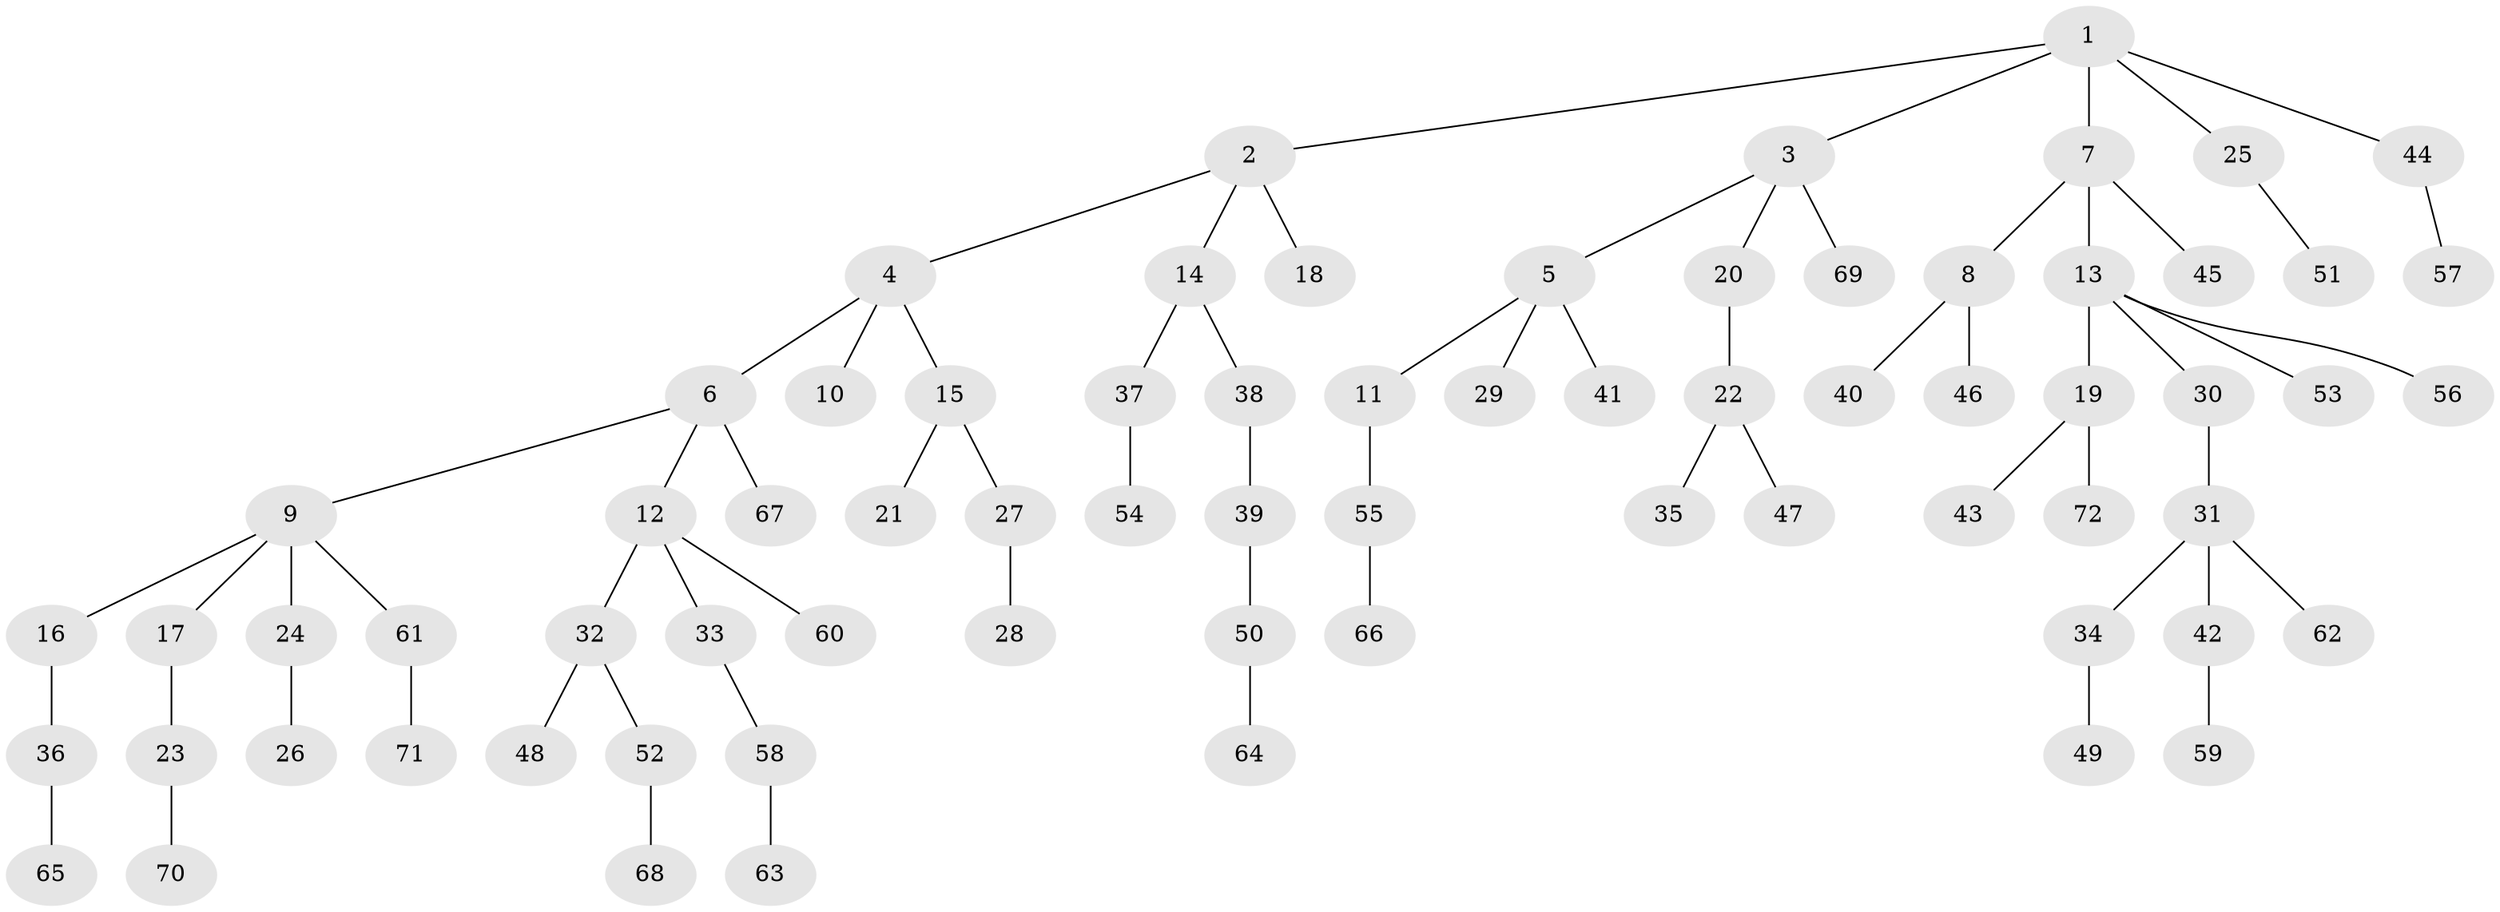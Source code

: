 // Generated by graph-tools (version 1.1) at 2025/11/02/27/25 16:11:28]
// undirected, 72 vertices, 71 edges
graph export_dot {
graph [start="1"]
  node [color=gray90,style=filled];
  1;
  2;
  3;
  4;
  5;
  6;
  7;
  8;
  9;
  10;
  11;
  12;
  13;
  14;
  15;
  16;
  17;
  18;
  19;
  20;
  21;
  22;
  23;
  24;
  25;
  26;
  27;
  28;
  29;
  30;
  31;
  32;
  33;
  34;
  35;
  36;
  37;
  38;
  39;
  40;
  41;
  42;
  43;
  44;
  45;
  46;
  47;
  48;
  49;
  50;
  51;
  52;
  53;
  54;
  55;
  56;
  57;
  58;
  59;
  60;
  61;
  62;
  63;
  64;
  65;
  66;
  67;
  68;
  69;
  70;
  71;
  72;
  1 -- 2;
  1 -- 3;
  1 -- 7;
  1 -- 25;
  1 -- 44;
  2 -- 4;
  2 -- 14;
  2 -- 18;
  3 -- 5;
  3 -- 20;
  3 -- 69;
  4 -- 6;
  4 -- 10;
  4 -- 15;
  5 -- 11;
  5 -- 29;
  5 -- 41;
  6 -- 9;
  6 -- 12;
  6 -- 67;
  7 -- 8;
  7 -- 13;
  7 -- 45;
  8 -- 40;
  8 -- 46;
  9 -- 16;
  9 -- 17;
  9 -- 24;
  9 -- 61;
  11 -- 55;
  12 -- 32;
  12 -- 33;
  12 -- 60;
  13 -- 19;
  13 -- 30;
  13 -- 53;
  13 -- 56;
  14 -- 37;
  14 -- 38;
  15 -- 21;
  15 -- 27;
  16 -- 36;
  17 -- 23;
  19 -- 43;
  19 -- 72;
  20 -- 22;
  22 -- 35;
  22 -- 47;
  23 -- 70;
  24 -- 26;
  25 -- 51;
  27 -- 28;
  30 -- 31;
  31 -- 34;
  31 -- 42;
  31 -- 62;
  32 -- 48;
  32 -- 52;
  33 -- 58;
  34 -- 49;
  36 -- 65;
  37 -- 54;
  38 -- 39;
  39 -- 50;
  42 -- 59;
  44 -- 57;
  50 -- 64;
  52 -- 68;
  55 -- 66;
  58 -- 63;
  61 -- 71;
}
